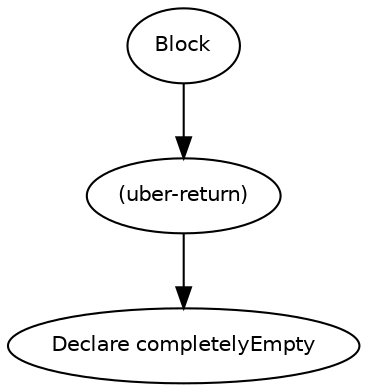digraph completelyEmpty {
  3 [
    label = Block,
    fontname = Helvetica,
    fontsize = 10
  ];
  2 [
    label = "(uber-return)",
    fontname = Helvetica,
    fontsize = 10
  ];
  0 [
    label = "Declare completelyEmpty",
    fontname = Helvetica,
    fontsize = 10
  ];
  3 -> 2 [
    label = ""
  ];
  2 -> 0 [
    label = ""
  ];
}
